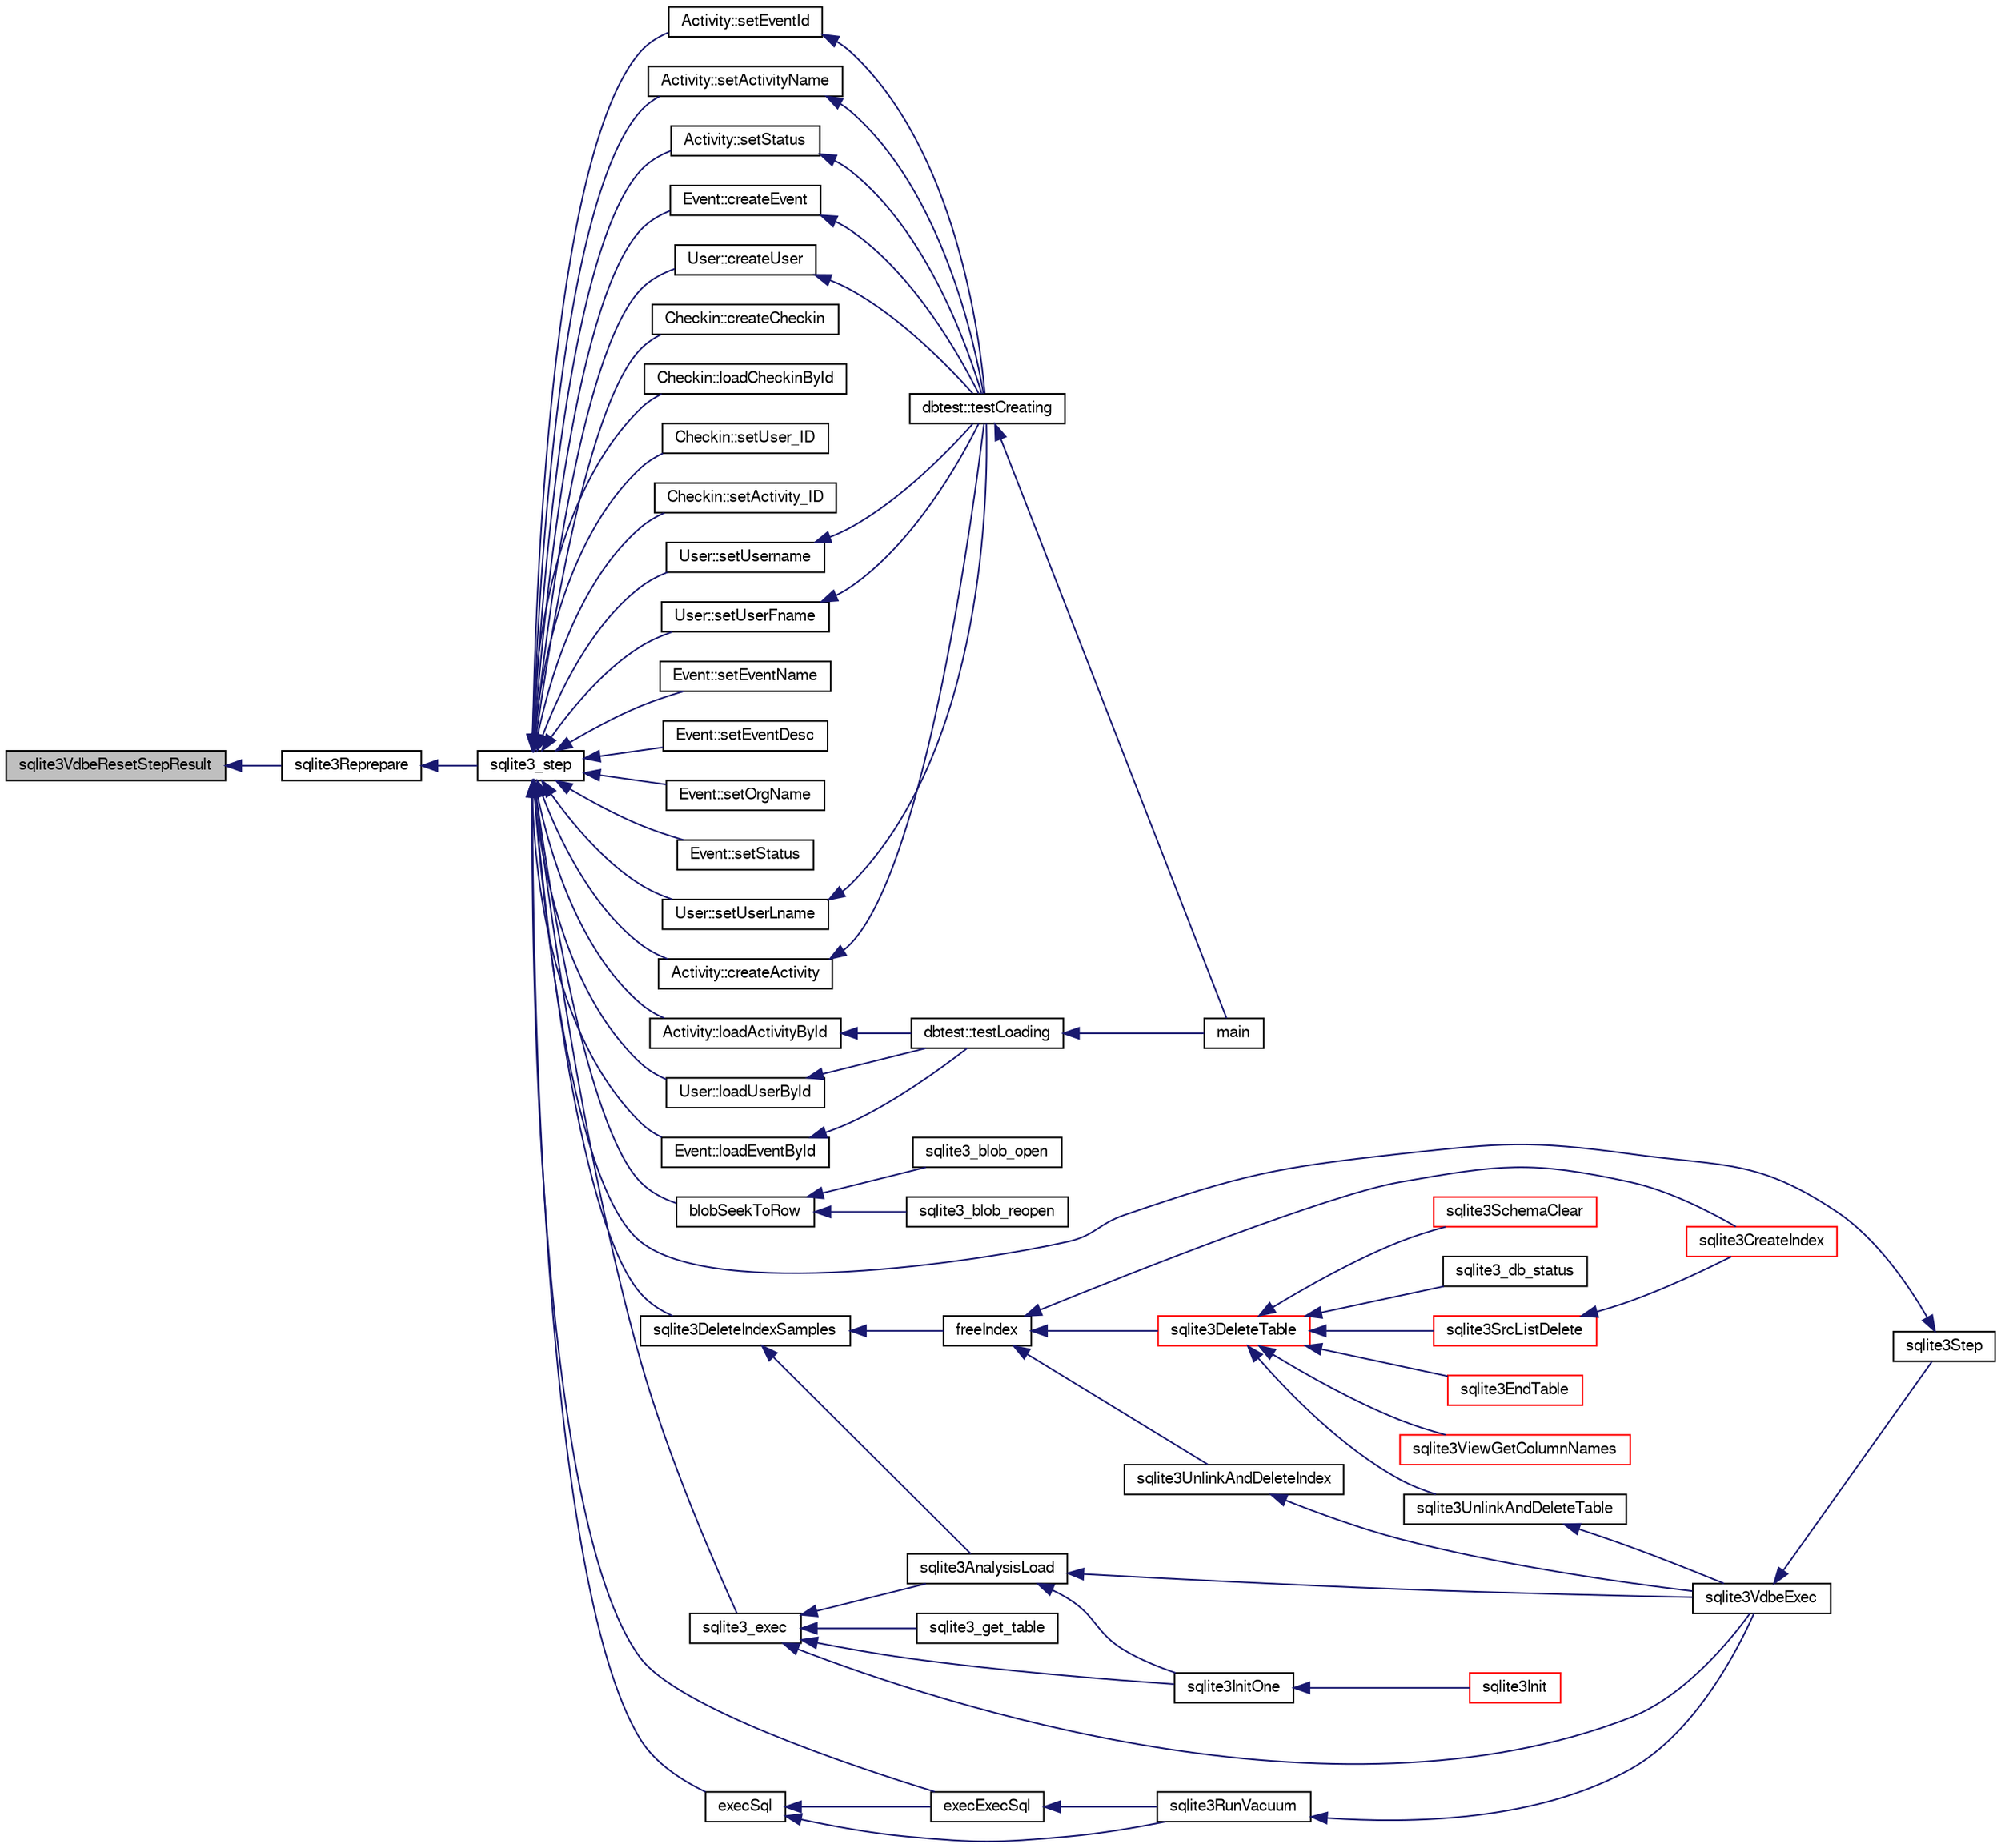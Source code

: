 digraph "sqlite3VdbeResetStepResult"
{
  edge [fontname="FreeSans",fontsize="10",labelfontname="FreeSans",labelfontsize="10"];
  node [fontname="FreeSans",fontsize="10",shape=record];
  rankdir="LR";
  Node787922 [label="sqlite3VdbeResetStepResult",height=0.2,width=0.4,color="black", fillcolor="grey75", style="filled", fontcolor="black"];
  Node787922 -> Node787923 [dir="back",color="midnightblue",fontsize="10",style="solid",fontname="FreeSans"];
  Node787923 [label="sqlite3Reprepare",height=0.2,width=0.4,color="black", fillcolor="white", style="filled",URL="$sqlite3_8c.html#a7e2f7299cc947d07e782f6ac561fa937"];
  Node787923 -> Node787924 [dir="back",color="midnightblue",fontsize="10",style="solid",fontname="FreeSans"];
  Node787924 [label="sqlite3_step",height=0.2,width=0.4,color="black", fillcolor="white", style="filled",URL="$sqlite3_8h.html#ac1e491ce36b7471eb28387f7d3c74334"];
  Node787924 -> Node787925 [dir="back",color="midnightblue",fontsize="10",style="solid",fontname="FreeSans"];
  Node787925 [label="Activity::createActivity",height=0.2,width=0.4,color="black", fillcolor="white", style="filled",URL="$classActivity.html#a813cc5e52c14ab49b39014c134e3425b"];
  Node787925 -> Node787926 [dir="back",color="midnightblue",fontsize="10",style="solid",fontname="FreeSans"];
  Node787926 [label="dbtest::testCreating",height=0.2,width=0.4,color="black", fillcolor="white", style="filled",URL="$classdbtest.html#a8193e88a7df657069c8a6bd09c8243b7"];
  Node787926 -> Node787927 [dir="back",color="midnightblue",fontsize="10",style="solid",fontname="FreeSans"];
  Node787927 [label="main",height=0.2,width=0.4,color="black", fillcolor="white", style="filled",URL="$test_8cpp.html#ae66f6b31b5ad750f1fe042a706a4e3d4"];
  Node787924 -> Node787928 [dir="back",color="midnightblue",fontsize="10",style="solid",fontname="FreeSans"];
  Node787928 [label="Activity::loadActivityById",height=0.2,width=0.4,color="black", fillcolor="white", style="filled",URL="$classActivity.html#abe4ffb4f08a47212ebf9013259d9e7fd"];
  Node787928 -> Node787929 [dir="back",color="midnightblue",fontsize="10",style="solid",fontname="FreeSans"];
  Node787929 [label="dbtest::testLoading",height=0.2,width=0.4,color="black", fillcolor="white", style="filled",URL="$classdbtest.html#a6f98d82a2c8e2b9040848763504ddae1"];
  Node787929 -> Node787927 [dir="back",color="midnightblue",fontsize="10",style="solid",fontname="FreeSans"];
  Node787924 -> Node787930 [dir="back",color="midnightblue",fontsize="10",style="solid",fontname="FreeSans"];
  Node787930 [label="Activity::setEventId",height=0.2,width=0.4,color="black", fillcolor="white", style="filled",URL="$classActivity.html#adb1d0fd0d08f473e068f0a4086bfa9ca"];
  Node787930 -> Node787926 [dir="back",color="midnightblue",fontsize="10",style="solid",fontname="FreeSans"];
  Node787924 -> Node787931 [dir="back",color="midnightblue",fontsize="10",style="solid",fontname="FreeSans"];
  Node787931 [label="Activity::setActivityName",height=0.2,width=0.4,color="black", fillcolor="white", style="filled",URL="$classActivity.html#a62dc3737b33915a36086f9dd26d16a81"];
  Node787931 -> Node787926 [dir="back",color="midnightblue",fontsize="10",style="solid",fontname="FreeSans"];
  Node787924 -> Node787932 [dir="back",color="midnightblue",fontsize="10",style="solid",fontname="FreeSans"];
  Node787932 [label="Activity::setStatus",height=0.2,width=0.4,color="black", fillcolor="white", style="filled",URL="$classActivity.html#af618135a7738f4d2a7ee147a8ef912ea"];
  Node787932 -> Node787926 [dir="back",color="midnightblue",fontsize="10",style="solid",fontname="FreeSans"];
  Node787924 -> Node787933 [dir="back",color="midnightblue",fontsize="10",style="solid",fontname="FreeSans"];
  Node787933 [label="Checkin::createCheckin",height=0.2,width=0.4,color="black", fillcolor="white", style="filled",URL="$classCheckin.html#a4e40acdf7fff0e607f6de4f24f3a163c"];
  Node787924 -> Node787934 [dir="back",color="midnightblue",fontsize="10",style="solid",fontname="FreeSans"];
  Node787934 [label="Checkin::loadCheckinById",height=0.2,width=0.4,color="black", fillcolor="white", style="filled",URL="$classCheckin.html#a3461f70ea6c68475225f2a07f78a21e0"];
  Node787924 -> Node787935 [dir="back",color="midnightblue",fontsize="10",style="solid",fontname="FreeSans"];
  Node787935 [label="Checkin::setUser_ID",height=0.2,width=0.4,color="black", fillcolor="white", style="filled",URL="$classCheckin.html#a76ab640f4f912876dbebf183db5359c6"];
  Node787924 -> Node787936 [dir="back",color="midnightblue",fontsize="10",style="solid",fontname="FreeSans"];
  Node787936 [label="Checkin::setActivity_ID",height=0.2,width=0.4,color="black", fillcolor="white", style="filled",URL="$classCheckin.html#ab2ff3ec2604ec73a42af25874a00b232"];
  Node787924 -> Node787937 [dir="back",color="midnightblue",fontsize="10",style="solid",fontname="FreeSans"];
  Node787937 [label="Event::createEvent",height=0.2,width=0.4,color="black", fillcolor="white", style="filled",URL="$classEvent.html#a77adb9f4a46ffb32c2d931f0691f5903"];
  Node787937 -> Node787926 [dir="back",color="midnightblue",fontsize="10",style="solid",fontname="FreeSans"];
  Node787924 -> Node787938 [dir="back",color="midnightblue",fontsize="10",style="solid",fontname="FreeSans"];
  Node787938 [label="Event::loadEventById",height=0.2,width=0.4,color="black", fillcolor="white", style="filled",URL="$classEvent.html#afa66cea33f722dbeecb69cc98fdea055"];
  Node787938 -> Node787929 [dir="back",color="midnightblue",fontsize="10",style="solid",fontname="FreeSans"];
  Node787924 -> Node787939 [dir="back",color="midnightblue",fontsize="10",style="solid",fontname="FreeSans"];
  Node787939 [label="Event::setEventName",height=0.2,width=0.4,color="black", fillcolor="white", style="filled",URL="$classEvent.html#a10596b6ca077df05184e30d62b08729d"];
  Node787924 -> Node787940 [dir="back",color="midnightblue",fontsize="10",style="solid",fontname="FreeSans"];
  Node787940 [label="Event::setEventDesc",height=0.2,width=0.4,color="black", fillcolor="white", style="filled",URL="$classEvent.html#ae36b8377dcae792f1c5c4726024c981b"];
  Node787924 -> Node787941 [dir="back",color="midnightblue",fontsize="10",style="solid",fontname="FreeSans"];
  Node787941 [label="Event::setOrgName",height=0.2,width=0.4,color="black", fillcolor="white", style="filled",URL="$classEvent.html#a19aac0f776bd764563a54977656cf680"];
  Node787924 -> Node787942 [dir="back",color="midnightblue",fontsize="10",style="solid",fontname="FreeSans"];
  Node787942 [label="Event::setStatus",height=0.2,width=0.4,color="black", fillcolor="white", style="filled",URL="$classEvent.html#ab0a6b9285af0f4172eb841e2b80f8972"];
  Node787924 -> Node787943 [dir="back",color="midnightblue",fontsize="10",style="solid",fontname="FreeSans"];
  Node787943 [label="blobSeekToRow",height=0.2,width=0.4,color="black", fillcolor="white", style="filled",URL="$sqlite3_8c.html#afff57e13332b98c8a44a7cebe38962ab"];
  Node787943 -> Node787944 [dir="back",color="midnightblue",fontsize="10",style="solid",fontname="FreeSans"];
  Node787944 [label="sqlite3_blob_open",height=0.2,width=0.4,color="black", fillcolor="white", style="filled",URL="$sqlite3_8h.html#adb8ad839a5bdd62a43785132bc7dd518"];
  Node787943 -> Node787945 [dir="back",color="midnightblue",fontsize="10",style="solid",fontname="FreeSans"];
  Node787945 [label="sqlite3_blob_reopen",height=0.2,width=0.4,color="black", fillcolor="white", style="filled",URL="$sqlite3_8h.html#abc77c24fdc0150138490359a94360f7e"];
  Node787924 -> Node787946 [dir="back",color="midnightblue",fontsize="10",style="solid",fontname="FreeSans"];
  Node787946 [label="sqlite3DeleteIndexSamples",height=0.2,width=0.4,color="black", fillcolor="white", style="filled",URL="$sqlite3_8c.html#aaeda0302fbf61397ec009f65bed047ef"];
  Node787946 -> Node787947 [dir="back",color="midnightblue",fontsize="10",style="solid",fontname="FreeSans"];
  Node787947 [label="sqlite3AnalysisLoad",height=0.2,width=0.4,color="black", fillcolor="white", style="filled",URL="$sqlite3_8c.html#a48a2301c27e1d3d68708b9b8761b5a01"];
  Node787947 -> Node787948 [dir="back",color="midnightblue",fontsize="10",style="solid",fontname="FreeSans"];
  Node787948 [label="sqlite3VdbeExec",height=0.2,width=0.4,color="black", fillcolor="white", style="filled",URL="$sqlite3_8c.html#a8ce40a614bdc56719c4d642b1e4dfb21"];
  Node787948 -> Node787949 [dir="back",color="midnightblue",fontsize="10",style="solid",fontname="FreeSans"];
  Node787949 [label="sqlite3Step",height=0.2,width=0.4,color="black", fillcolor="white", style="filled",URL="$sqlite3_8c.html#a3f2872e873e2758a4beedad1d5113554"];
  Node787949 -> Node787924 [dir="back",color="midnightblue",fontsize="10",style="solid",fontname="FreeSans"];
  Node787947 -> Node787950 [dir="back",color="midnightblue",fontsize="10",style="solid",fontname="FreeSans"];
  Node787950 [label="sqlite3InitOne",height=0.2,width=0.4,color="black", fillcolor="white", style="filled",URL="$sqlite3_8c.html#ac4318b25df65269906b0379251fe9b85"];
  Node787950 -> Node787951 [dir="back",color="midnightblue",fontsize="10",style="solid",fontname="FreeSans"];
  Node787951 [label="sqlite3Init",height=0.2,width=0.4,color="red", fillcolor="white", style="filled",URL="$sqlite3_8c.html#aed74e3dc765631a833f522f425ff5a48"];
  Node787946 -> Node788051 [dir="back",color="midnightblue",fontsize="10",style="solid",fontname="FreeSans"];
  Node788051 [label="freeIndex",height=0.2,width=0.4,color="black", fillcolor="white", style="filled",URL="$sqlite3_8c.html#a00907c99c18d5bcb9d0b38c077146c31"];
  Node788051 -> Node788052 [dir="back",color="midnightblue",fontsize="10",style="solid",fontname="FreeSans"];
  Node788052 [label="sqlite3UnlinkAndDeleteIndex",height=0.2,width=0.4,color="black", fillcolor="white", style="filled",URL="$sqlite3_8c.html#a889f2dcb438c56db37a6d61e9f25e244"];
  Node788052 -> Node787948 [dir="back",color="midnightblue",fontsize="10",style="solid",fontname="FreeSans"];
  Node788051 -> Node788053 [dir="back",color="midnightblue",fontsize="10",style="solid",fontname="FreeSans"];
  Node788053 [label="sqlite3DeleteTable",height=0.2,width=0.4,color="red", fillcolor="white", style="filled",URL="$sqlite3_8c.html#a7fd3d507375a381a3807f92735318973"];
  Node788053 -> Node788054 [dir="back",color="midnightblue",fontsize="10",style="solid",fontname="FreeSans"];
  Node788054 [label="sqlite3_db_status",height=0.2,width=0.4,color="black", fillcolor="white", style="filled",URL="$sqlite3_8h.html#ab64e8333313ee2e44116842711818940"];
  Node788053 -> Node788055 [dir="back",color="midnightblue",fontsize="10",style="solid",fontname="FreeSans"];
  Node788055 [label="sqlite3UnlinkAndDeleteTable",height=0.2,width=0.4,color="black", fillcolor="white", style="filled",URL="$sqlite3_8c.html#a9733677716a49de464f86fff164e9a1b"];
  Node788055 -> Node787948 [dir="back",color="midnightblue",fontsize="10",style="solid",fontname="FreeSans"];
  Node788053 -> Node787966 [dir="back",color="midnightblue",fontsize="10",style="solid",fontname="FreeSans"];
  Node787966 [label="sqlite3EndTable",height=0.2,width=0.4,color="red", fillcolor="white", style="filled",URL="$sqlite3_8c.html#a7b5f2c66c0f0b6f819d970ca389768b0"];
  Node788053 -> Node788001 [dir="back",color="midnightblue",fontsize="10",style="solid",fontname="FreeSans"];
  Node788001 [label="sqlite3ViewGetColumnNames",height=0.2,width=0.4,color="red", fillcolor="white", style="filled",URL="$sqlite3_8c.html#aebc7cd8d9e2bd174ae0a60363d3f6ce8"];
  Node788053 -> Node788056 [dir="back",color="midnightblue",fontsize="10",style="solid",fontname="FreeSans"];
  Node788056 [label="sqlite3SrcListDelete",height=0.2,width=0.4,color="red", fillcolor="white", style="filled",URL="$sqlite3_8c.html#acc250a3e5e7fd8889a16a9f28e3e7312"];
  Node788056 -> Node787963 [dir="back",color="midnightblue",fontsize="10",style="solid",fontname="FreeSans"];
  Node787963 [label="sqlite3CreateIndex",height=0.2,width=0.4,color="red", fillcolor="white", style="filled",URL="$sqlite3_8c.html#a8dbe5e590ab6c58a8c45f34f7c81e825"];
  Node788053 -> Node788132 [dir="back",color="midnightblue",fontsize="10",style="solid",fontname="FreeSans"];
  Node788132 [label="sqlite3SchemaClear",height=0.2,width=0.4,color="red", fillcolor="white", style="filled",URL="$sqlite3_8c.html#a927c603430267e42c56ab38ca221322a"];
  Node788051 -> Node787963 [dir="back",color="midnightblue",fontsize="10",style="solid",fontname="FreeSans"];
  Node787924 -> Node788116 [dir="back",color="midnightblue",fontsize="10",style="solid",fontname="FreeSans"];
  Node788116 [label="sqlite3_exec",height=0.2,width=0.4,color="black", fillcolor="white", style="filled",URL="$sqlite3_8h.html#a97487ec8150e0bcc8fa392ab8f0e24db"];
  Node788116 -> Node787948 [dir="back",color="midnightblue",fontsize="10",style="solid",fontname="FreeSans"];
  Node788116 -> Node787947 [dir="back",color="midnightblue",fontsize="10",style="solid",fontname="FreeSans"];
  Node788116 -> Node787950 [dir="back",color="midnightblue",fontsize="10",style="solid",fontname="FreeSans"];
  Node788116 -> Node788117 [dir="back",color="midnightblue",fontsize="10",style="solid",fontname="FreeSans"];
  Node788117 [label="sqlite3_get_table",height=0.2,width=0.4,color="black", fillcolor="white", style="filled",URL="$sqlite3_8h.html#a5effeac4e12df57beaa35c5be1f61579"];
  Node787924 -> Node788107 [dir="back",color="midnightblue",fontsize="10",style="solid",fontname="FreeSans"];
  Node788107 [label="execSql",height=0.2,width=0.4,color="black", fillcolor="white", style="filled",URL="$sqlite3_8c.html#a7d16651b98a110662f4c265eff0246cb"];
  Node788107 -> Node788108 [dir="back",color="midnightblue",fontsize="10",style="solid",fontname="FreeSans"];
  Node788108 [label="execExecSql",height=0.2,width=0.4,color="black", fillcolor="white", style="filled",URL="$sqlite3_8c.html#ac1be09a6c047f21133d16378d301e0d4"];
  Node788108 -> Node788109 [dir="back",color="midnightblue",fontsize="10",style="solid",fontname="FreeSans"];
  Node788109 [label="sqlite3RunVacuum",height=0.2,width=0.4,color="black", fillcolor="white", style="filled",URL="$sqlite3_8c.html#a5e83ddc7b3e7e8e79ad5d1fc92de1d2f"];
  Node788109 -> Node787948 [dir="back",color="midnightblue",fontsize="10",style="solid",fontname="FreeSans"];
  Node788107 -> Node788109 [dir="back",color="midnightblue",fontsize="10",style="solid",fontname="FreeSans"];
  Node787924 -> Node788108 [dir="back",color="midnightblue",fontsize="10",style="solid",fontname="FreeSans"];
  Node787924 -> Node788110 [dir="back",color="midnightblue",fontsize="10",style="solid",fontname="FreeSans"];
  Node788110 [label="User::createUser",height=0.2,width=0.4,color="black", fillcolor="white", style="filled",URL="$classUser.html#a22ed673939e8cc0a136130b809bba513"];
  Node788110 -> Node787926 [dir="back",color="midnightblue",fontsize="10",style="solid",fontname="FreeSans"];
  Node787924 -> Node788111 [dir="back",color="midnightblue",fontsize="10",style="solid",fontname="FreeSans"];
  Node788111 [label="User::loadUserById",height=0.2,width=0.4,color="black", fillcolor="white", style="filled",URL="$classUser.html#a863377665b7fb83c5547dcf9727f5092"];
  Node788111 -> Node787929 [dir="back",color="midnightblue",fontsize="10",style="solid",fontname="FreeSans"];
  Node787924 -> Node788112 [dir="back",color="midnightblue",fontsize="10",style="solid",fontname="FreeSans"];
  Node788112 [label="User::setUsername",height=0.2,width=0.4,color="black", fillcolor="white", style="filled",URL="$classUser.html#aa0497022a136cb78de785b0a39ae60b1"];
  Node788112 -> Node787926 [dir="back",color="midnightblue",fontsize="10",style="solid",fontname="FreeSans"];
  Node787924 -> Node788113 [dir="back",color="midnightblue",fontsize="10",style="solid",fontname="FreeSans"];
  Node788113 [label="User::setUserFname",height=0.2,width=0.4,color="black", fillcolor="white", style="filled",URL="$classUser.html#a72657eb55cd0ca437b4841a43f19912f"];
  Node788113 -> Node787926 [dir="back",color="midnightblue",fontsize="10",style="solid",fontname="FreeSans"];
  Node787924 -> Node788114 [dir="back",color="midnightblue",fontsize="10",style="solid",fontname="FreeSans"];
  Node788114 [label="User::setUserLname",height=0.2,width=0.4,color="black", fillcolor="white", style="filled",URL="$classUser.html#aa25973387e5afe1aa6f60dd6545e33b5"];
  Node788114 -> Node787926 [dir="back",color="midnightblue",fontsize="10",style="solid",fontname="FreeSans"];
}
